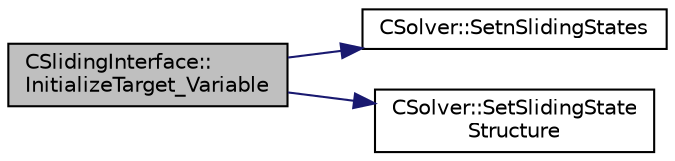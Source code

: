 digraph "CSlidingInterface::InitializeTarget_Variable"
{
 // LATEX_PDF_SIZE
  edge [fontname="Helvetica",fontsize="10",labelfontname="Helvetica",labelfontsize="10"];
  node [fontname="Helvetica",fontsize="10",shape=record];
  rankdir="LR";
  Node1 [label="CSlidingInterface::\lInitializeTarget_Variable",height=0.2,width=0.4,color="black", fillcolor="grey75", style="filled", fontcolor="black",tooltip="A virtual member, initializes the target variable for sliding mesh."];
  Node1 -> Node2 [color="midnightblue",fontsize="10",style="solid",fontname="Helvetica"];
  Node2 [label="CSolver::SetnSlidingStates",height=0.2,width=0.4,color="black", fillcolor="white", style="filled",URL="$classCSolver.html#a73c5948d46450608c8a06cfc67b2c071",tooltip="Set the number of outer states for fluid interface nodes."];
  Node1 -> Node3 [color="midnightblue",fontsize="10",style="solid",fontname="Helvetica"];
  Node3 [label="CSolver::SetSlidingState\lStructure",height=0.2,width=0.4,color="black", fillcolor="white", style="filled",URL="$classCSolver.html#a3cf5744d9e7b3bf4cc16193a8eb9349b",tooltip="Allocates the final pointer of SlidingState depending on how many donor vertex donate to it...."];
}
